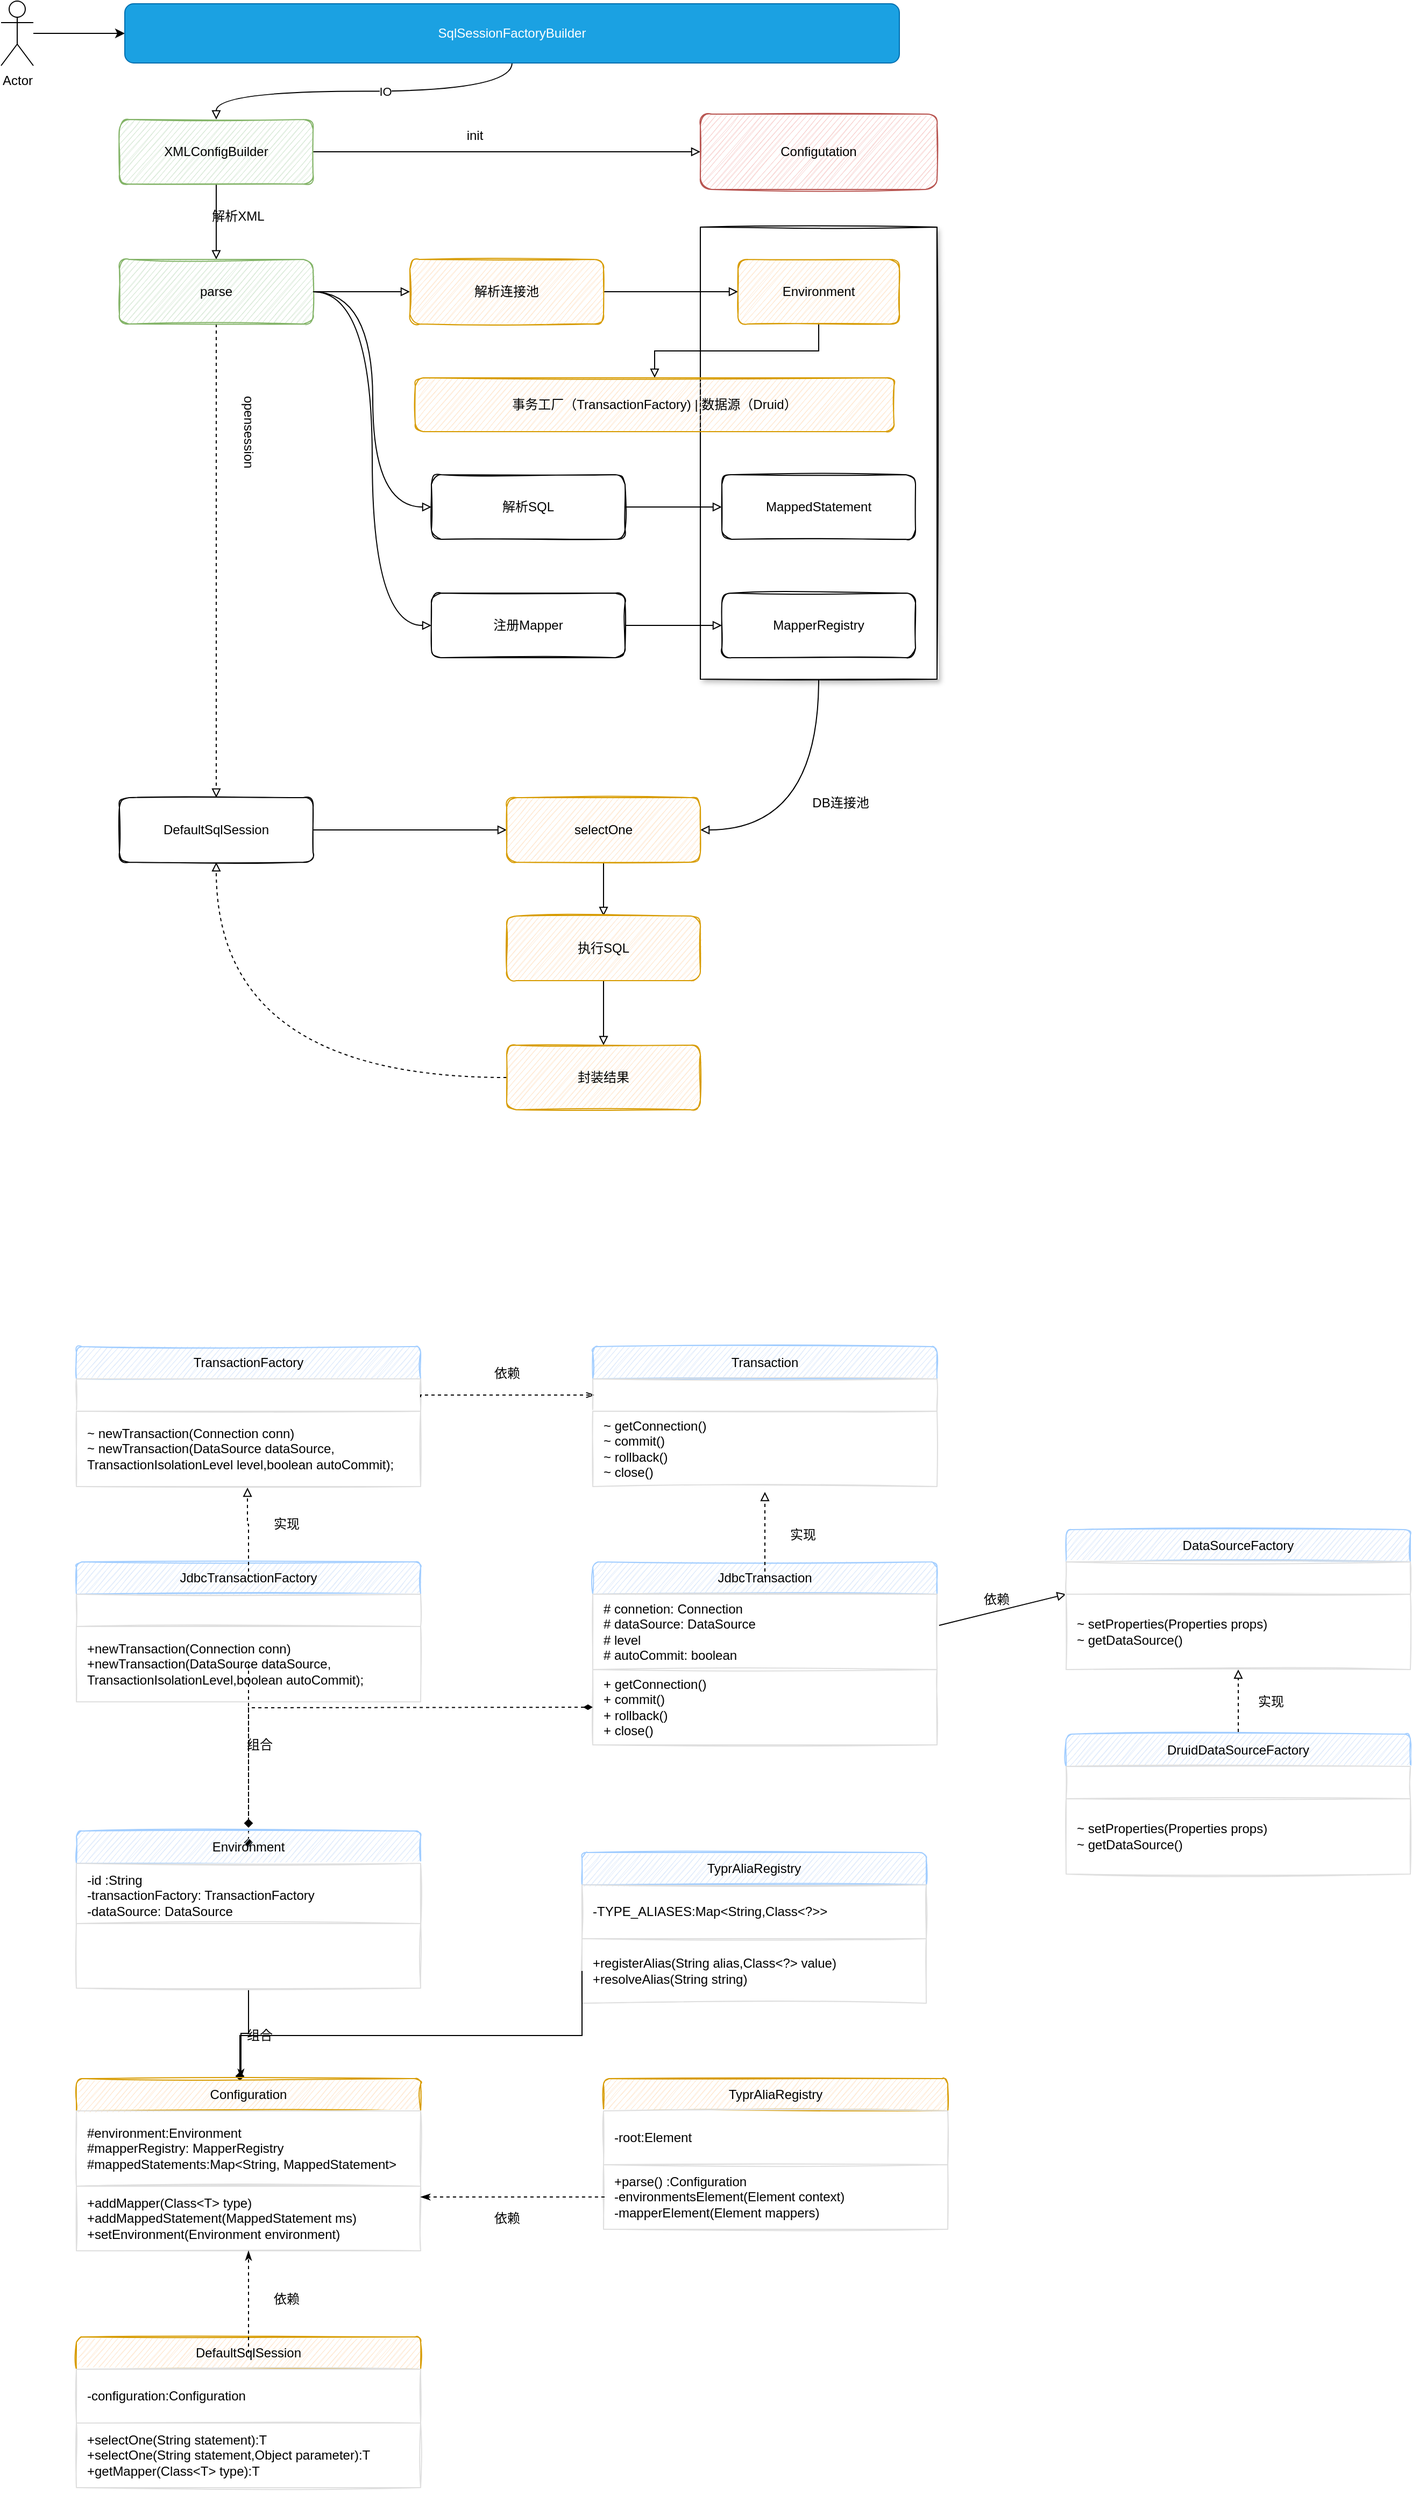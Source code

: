 <mxfile version="20.4.1" type="github">
  <diagram id="c7qtGGyd-daviKtWmJNw" name="第 1 页">
    <mxGraphModel dx="1422" dy="800" grid="1" gridSize="10" guides="1" tooltips="1" connect="1" arrows="1" fold="1" page="1" pageScale="1" pageWidth="827" pageHeight="1169" math="0" shadow="0">
      <root>
        <mxCell id="0" />
        <mxCell id="1" parent="0" />
        <mxCell id="bXOFcnJJQob3LdbZ4P6e-52" style="edgeStyle=orthogonalEdgeStyle;curved=1;rounded=0;orthogonalLoop=1;jettySize=auto;html=1;entryX=1;entryY=0.5;entryDx=0;entryDy=0;endArrow=block;endFill=0;" edge="1" parent="1" source="bXOFcnJJQob3LdbZ4P6e-35" target="bXOFcnJJQob3LdbZ4P6e-27">
          <mxGeometry relative="1" as="geometry" />
        </mxCell>
        <mxCell id="bXOFcnJJQob3LdbZ4P6e-35" value="" style="rounded=0;whiteSpace=wrap;html=1;fillColor=default;glass=0;shadow=1;sketch=1;" vertex="1" parent="1">
          <mxGeometry x="700" y="280" width="220" height="420" as="geometry" />
        </mxCell>
        <mxCell id="bXOFcnJJQob3LdbZ4P6e-1" style="edgeStyle=orthogonalEdgeStyle;rounded=0;orthogonalLoop=1;jettySize=auto;html=1;entryX=0;entryY=0.5;entryDx=0;entryDy=0;" edge="1" parent="1" source="bXOFcnJJQob3LdbZ4P6e-2" target="bXOFcnJJQob3LdbZ4P6e-5">
          <mxGeometry relative="1" as="geometry" />
        </mxCell>
        <mxCell id="bXOFcnJJQob3LdbZ4P6e-2" value="Actor" style="shape=umlActor;verticalLabelPosition=bottom;verticalAlign=top;html=1;outlineConnect=0;" vertex="1" parent="1">
          <mxGeometry x="50" y="70" width="30" height="60" as="geometry" />
        </mxCell>
        <mxCell id="bXOFcnJJQob3LdbZ4P6e-3" style="edgeStyle=orthogonalEdgeStyle;rounded=0;orthogonalLoop=1;jettySize=auto;html=1;curved=1;endArrow=block;endFill=0;" edge="1" parent="1" source="bXOFcnJJQob3LdbZ4P6e-5" target="bXOFcnJJQob3LdbZ4P6e-8">
          <mxGeometry relative="1" as="geometry" />
        </mxCell>
        <mxCell id="bXOFcnJJQob3LdbZ4P6e-4" value="IO" style="edgeLabel;html=1;align=center;verticalAlign=middle;resizable=0;points=[];" vertex="1" connectable="0" parent="bXOFcnJJQob3LdbZ4P6e-3">
          <mxGeometry x="-0.11" relative="1" as="geometry">
            <mxPoint x="1" as="offset" />
          </mxGeometry>
        </mxCell>
        <mxCell id="bXOFcnJJQob3LdbZ4P6e-5" value="SqlSessionFactoryBuilder" style="rounded=1;whiteSpace=wrap;html=1;fillColor=#1ba1e2;fontColor=#ffffff;strokeColor=#006EAF;" vertex="1" parent="1">
          <mxGeometry x="165" y="72.5" width="720" height="55" as="geometry" />
        </mxCell>
        <mxCell id="bXOFcnJJQob3LdbZ4P6e-6" style="rounded=0;orthogonalLoop=1;jettySize=auto;html=1;endArrow=block;endFill=0;edgeStyle=orthogonalEdgeStyle;" edge="1" parent="1" source="bXOFcnJJQob3LdbZ4P6e-8" target="bXOFcnJJQob3LdbZ4P6e-13">
          <mxGeometry relative="1" as="geometry" />
        </mxCell>
        <mxCell id="bXOFcnJJQob3LdbZ4P6e-7" style="edgeStyle=orthogonalEdgeStyle;rounded=0;orthogonalLoop=1;jettySize=auto;html=1;endArrow=block;endFill=0;" edge="1" parent="1" source="bXOFcnJJQob3LdbZ4P6e-8" target="bXOFcnJJQob3LdbZ4P6e-12">
          <mxGeometry relative="1" as="geometry" />
        </mxCell>
        <mxCell id="bXOFcnJJQob3LdbZ4P6e-8" value="XMLConfigBuilder" style="rounded=1;whiteSpace=wrap;html=1;fillColor=#d5e8d4;strokeColor=#82b366;sketch=1;" vertex="1" parent="1">
          <mxGeometry x="160" y="180" width="180" height="60" as="geometry" />
        </mxCell>
        <mxCell id="bXOFcnJJQob3LdbZ4P6e-9" style="edgeStyle=orthogonalEdgeStyle;rounded=0;orthogonalLoop=1;jettySize=auto;html=1;entryX=0;entryY=0.5;entryDx=0;entryDy=0;endArrow=block;endFill=0;" edge="1" parent="1" source="bXOFcnJJQob3LdbZ4P6e-12" target="bXOFcnJJQob3LdbZ4P6e-18">
          <mxGeometry relative="1" as="geometry" />
        </mxCell>
        <mxCell id="bXOFcnJJQob3LdbZ4P6e-10" style="edgeStyle=orthogonalEdgeStyle;rounded=0;orthogonalLoop=1;jettySize=auto;html=1;exitX=1;exitY=0.5;exitDx=0;exitDy=0;entryX=0;entryY=0.5;entryDx=0;entryDy=0;endArrow=block;endFill=0;curved=1;" edge="1" parent="1" source="bXOFcnJJQob3LdbZ4P6e-12" target="bXOFcnJJQob3LdbZ4P6e-20">
          <mxGeometry relative="1" as="geometry" />
        </mxCell>
        <mxCell id="bXOFcnJJQob3LdbZ4P6e-11" style="edgeStyle=orthogonalEdgeStyle;rounded=0;orthogonalLoop=1;jettySize=auto;html=1;exitX=0.5;exitY=1;exitDx=0;exitDy=0;endArrow=block;endFill=0;dashed=1;" edge="1" parent="1" source="bXOFcnJJQob3LdbZ4P6e-12" target="bXOFcnJJQob3LdbZ4P6e-25">
          <mxGeometry relative="1" as="geometry" />
        </mxCell>
        <mxCell id="bXOFcnJJQob3LdbZ4P6e-12" value="parse" style="rounded=1;whiteSpace=wrap;html=1;fillColor=#d5e8d4;strokeColor=#82b366;sketch=1;" vertex="1" parent="1">
          <mxGeometry x="160" y="310" width="180" height="60" as="geometry" />
        </mxCell>
        <mxCell id="bXOFcnJJQob3LdbZ4P6e-13" value="Configutation" style="rounded=1;whiteSpace=wrap;html=1;fillColor=#f8cecc;strokeColor=#b85450;gradientColor=none;shadow=0;glass=0;sketch=1;" vertex="1" parent="1">
          <mxGeometry x="700" y="175" width="220" height="70" as="geometry" />
        </mxCell>
        <mxCell id="bXOFcnJJQob3LdbZ4P6e-38" style="edgeStyle=orthogonalEdgeStyle;rounded=0;orthogonalLoop=1;jettySize=auto;html=1;entryX=0;entryY=0.5;entryDx=0;entryDy=0;endArrow=block;endFill=0;" edge="1" parent="1" source="bXOFcnJJQob3LdbZ4P6e-18" target="bXOFcnJJQob3LdbZ4P6e-36">
          <mxGeometry relative="1" as="geometry" />
        </mxCell>
        <mxCell id="bXOFcnJJQob3LdbZ4P6e-18" value="解析连接池" style="rounded=1;whiteSpace=wrap;html=1;fillColor=#ffe6cc;strokeColor=#d79b00;sketch=1;" vertex="1" parent="1">
          <mxGeometry x="430" y="310" width="180" height="60" as="geometry" />
        </mxCell>
        <mxCell id="bXOFcnJJQob3LdbZ4P6e-47" style="edgeStyle=orthogonalEdgeStyle;rounded=0;orthogonalLoop=1;jettySize=auto;html=1;endArrow=block;endFill=0;" edge="1" parent="1" source="bXOFcnJJQob3LdbZ4P6e-20" target="bXOFcnJJQob3LdbZ4P6e-45">
          <mxGeometry relative="1" as="geometry" />
        </mxCell>
        <mxCell id="bXOFcnJJQob3LdbZ4P6e-20" value="注册Mapper" style="rounded=1;whiteSpace=wrap;html=1;sketch=1;" vertex="1" parent="1">
          <mxGeometry x="450" y="620" width="180" height="60" as="geometry" />
        </mxCell>
        <mxCell id="bXOFcnJJQob3LdbZ4P6e-21" value="init" style="text;html=1;align=center;verticalAlign=middle;resizable=0;points=[];autosize=1;strokeColor=none;fillColor=none;" vertex="1" parent="1">
          <mxGeometry x="470" y="180" width="40" height="30" as="geometry" />
        </mxCell>
        <mxCell id="bXOFcnJJQob3LdbZ4P6e-22" value="解析XML" style="text;html=1;align=center;verticalAlign=middle;resizable=0;points=[];autosize=1;strokeColor=none;fillColor=none;" vertex="1" parent="1">
          <mxGeometry x="235" y="255" width="70" height="30" as="geometry" />
        </mxCell>
        <mxCell id="bXOFcnJJQob3LdbZ4P6e-23" style="edgeStyle=orthogonalEdgeStyle;rounded=0;orthogonalLoop=1;jettySize=auto;html=1;entryX=0;entryY=0.5;entryDx=0;entryDy=0;endArrow=block;endFill=0;" edge="1" parent="1" source="bXOFcnJJQob3LdbZ4P6e-25" target="bXOFcnJJQob3LdbZ4P6e-27">
          <mxGeometry relative="1" as="geometry" />
        </mxCell>
        <mxCell id="bXOFcnJJQob3LdbZ4P6e-25" value="DefaultSqlSession" style="rounded=1;whiteSpace=wrap;html=1;sketch=1;" vertex="1" parent="1">
          <mxGeometry x="160" y="810" width="180" height="60" as="geometry" />
        </mxCell>
        <mxCell id="bXOFcnJJQob3LdbZ4P6e-49" style="edgeStyle=orthogonalEdgeStyle;rounded=0;orthogonalLoop=1;jettySize=auto;html=1;endArrow=block;endFill=0;" edge="1" parent="1" source="bXOFcnJJQob3LdbZ4P6e-27" target="bXOFcnJJQob3LdbZ4P6e-29">
          <mxGeometry relative="1" as="geometry" />
        </mxCell>
        <mxCell id="bXOFcnJJQob3LdbZ4P6e-27" value="selectOne" style="rounded=1;whiteSpace=wrap;html=1;sketch=1;fillColor=#ffe6cc;strokeColor=#d79b00;" vertex="1" parent="1">
          <mxGeometry x="520" y="810" width="180" height="60" as="geometry" />
        </mxCell>
        <mxCell id="bXOFcnJJQob3LdbZ4P6e-50" style="edgeStyle=orthogonalEdgeStyle;rounded=0;orthogonalLoop=1;jettySize=auto;html=1;entryX=0.5;entryY=0;entryDx=0;entryDy=0;endArrow=block;endFill=0;" edge="1" parent="1" source="bXOFcnJJQob3LdbZ4P6e-29" target="bXOFcnJJQob3LdbZ4P6e-48">
          <mxGeometry relative="1" as="geometry" />
        </mxCell>
        <mxCell id="bXOFcnJJQob3LdbZ4P6e-29" value="执行SQL" style="rounded=1;whiteSpace=wrap;html=1;sketch=1;fillColor=#ffe6cc;strokeColor=#d79b00;" vertex="1" parent="1">
          <mxGeometry x="520" y="920" width="180" height="60" as="geometry" />
        </mxCell>
        <mxCell id="bXOFcnJJQob3LdbZ4P6e-30" value="opensession" style="text;html=1;align=center;verticalAlign=middle;resizable=0;points=[];autosize=1;strokeColor=none;fillColor=none;rotation=90;" vertex="1" parent="1">
          <mxGeometry x="235" y="455" width="90" height="30" as="geometry" />
        </mxCell>
        <mxCell id="bXOFcnJJQob3LdbZ4P6e-41" style="edgeStyle=orthogonalEdgeStyle;rounded=0;orthogonalLoop=1;jettySize=auto;html=1;endArrow=block;endFill=0;" edge="1" parent="1" source="bXOFcnJJQob3LdbZ4P6e-36" target="bXOFcnJJQob3LdbZ4P6e-39">
          <mxGeometry relative="1" as="geometry" />
        </mxCell>
        <mxCell id="bXOFcnJJQob3LdbZ4P6e-36" value="Environment" style="rounded=1;whiteSpace=wrap;html=1;shadow=0;glass=0;sketch=1;fillColor=#ffe6cc;strokeColor=#d79b00;" vertex="1" parent="1">
          <mxGeometry x="735" y="310" width="150" height="60" as="geometry" />
        </mxCell>
        <mxCell id="bXOFcnJJQob3LdbZ4P6e-39" value="事务工厂（TransactionFactory) | 数据源（Druid）" style="rounded=1;whiteSpace=wrap;html=1;fillColor=#ffe6cc;strokeColor=#d79b00;sketch=1;" vertex="1" parent="1">
          <mxGeometry x="435" y="420" width="445" height="50" as="geometry" />
        </mxCell>
        <mxCell id="bXOFcnJJQob3LdbZ4P6e-46" style="edgeStyle=orthogonalEdgeStyle;rounded=0;orthogonalLoop=1;jettySize=auto;html=1;endArrow=block;endFill=0;" edge="1" parent="1" source="bXOFcnJJQob3LdbZ4P6e-42" target="bXOFcnJJQob3LdbZ4P6e-44">
          <mxGeometry relative="1" as="geometry" />
        </mxCell>
        <mxCell id="bXOFcnJJQob3LdbZ4P6e-42" value="解析SQL" style="rounded=1;whiteSpace=wrap;html=1;sketch=1;" vertex="1" parent="1">
          <mxGeometry x="450" y="510" width="180" height="60" as="geometry" />
        </mxCell>
        <mxCell id="bXOFcnJJQob3LdbZ4P6e-43" style="edgeStyle=orthogonalEdgeStyle;rounded=0;orthogonalLoop=1;jettySize=auto;html=1;exitX=1;exitY=0.5;exitDx=0;exitDy=0;entryX=0;entryY=0.5;entryDx=0;entryDy=0;endArrow=block;endFill=0;curved=1;" edge="1" parent="1" target="bXOFcnJJQob3LdbZ4P6e-42">
          <mxGeometry relative="1" as="geometry">
            <mxPoint x="340" y="340" as="sourcePoint" />
            <mxPoint x="435" y="615" as="targetPoint" />
          </mxGeometry>
        </mxCell>
        <mxCell id="bXOFcnJJQob3LdbZ4P6e-44" value="MappedStatement&lt;span style=&quot;color: rgba(0, 0, 0, 0); font-family: monospace; font-size: 0px; text-align: start;&quot;&gt;%3CmxGraphModel%3E%3Croot%3E%3CmxCell%20id%3D%220%22%2F%3E%3CmxCell%20id%3D%221%22%20parent%3D%220%22%2F%3E%3CmxCell%20id%3D%222%22%20value%3D%22%E8%A7%A3%E6%9E%90SQL%22%20style%3D%22rounded%3D1%3BwhiteSpace%3Dwrap%3Bhtml%3D1%3Bsketch%3D1%3B%22%20vertex%3D%221%22%20parent%3D%221%22%3E%3CmxGeometry%20x%3D%22450%22%20y%3D%22510%22%20width%3D%22180%22%20height%3D%2260%22%20as%3D%22geometry%22%2F%3E%3C%2FmxCell%3E%3C%2Froot%3E%3C%2FmxGraphModel%3E&lt;/span&gt;" style="rounded=1;whiteSpace=wrap;html=1;sketch=1;" vertex="1" parent="1">
          <mxGeometry x="720" y="510" width="180" height="60" as="geometry" />
        </mxCell>
        <mxCell id="bXOFcnJJQob3LdbZ4P6e-45" value="MapperRegistry" style="rounded=1;whiteSpace=wrap;html=1;sketch=1;" vertex="1" parent="1">
          <mxGeometry x="720" y="620" width="180" height="60" as="geometry" />
        </mxCell>
        <mxCell id="bXOFcnJJQob3LdbZ4P6e-51" style="edgeStyle=orthogonalEdgeStyle;rounded=0;orthogonalLoop=1;jettySize=auto;html=1;entryX=0.5;entryY=1;entryDx=0;entryDy=0;endArrow=block;endFill=0;curved=1;dashed=1;" edge="1" parent="1" source="bXOFcnJJQob3LdbZ4P6e-48" target="bXOFcnJJQob3LdbZ4P6e-25">
          <mxGeometry relative="1" as="geometry" />
        </mxCell>
        <mxCell id="bXOFcnJJQob3LdbZ4P6e-48" value="封装结果" style="rounded=1;whiteSpace=wrap;html=1;sketch=1;fillColor=#ffe6cc;strokeColor=#d79b00;" vertex="1" parent="1">
          <mxGeometry x="520" y="1040" width="180" height="60" as="geometry" />
        </mxCell>
        <mxCell id="bXOFcnJJQob3LdbZ4P6e-53" value="DB连接池" style="text;html=1;align=center;verticalAlign=middle;resizable=0;points=[];autosize=1;strokeColor=none;fillColor=none;" vertex="1" parent="1">
          <mxGeometry x="790" y="800" width="80" height="30" as="geometry" />
        </mxCell>
        <mxCell id="bXOFcnJJQob3LdbZ4P6e-94" value="" style="html=1;shadow=0;dashed=0;shape=mxgraph.bootstrap.rrect;rSize=5;strokeColor=#DFDFDF;html=1;whiteSpace=wrap;fillColor=#FFFFFF;fontColor=#000000;glass=0;sketch=1;" vertex="1" parent="1">
          <mxGeometry x="120" y="1320" width="320" height="120" as="geometry" />
        </mxCell>
        <mxCell id="bXOFcnJJQob3LdbZ4P6e-95" value="&lt;font color=&quot;#000000&quot;&gt;TransactionFactory&lt;/font&gt;" style="html=1;shadow=0;dashed=0;shape=mxgraph.bootstrap.topButton;rSize=5;strokeColor=#A1CDFF;fillColor=#dae8fc;perimeter=none;whiteSpace=wrap;resizeWidth=1;align=center;spacing=10;glass=0;sketch=1;" vertex="1" parent="bXOFcnJJQob3LdbZ4P6e-94">
          <mxGeometry width="320" height="30" relative="1" as="geometry" />
        </mxCell>
        <mxCell id="bXOFcnJJQob3LdbZ4P6e-96" value="" style="strokeColor=inherit;fillColor=inherit;gradientColor=inherit;fontColor=inherit;html=1;shadow=0;dashed=0;perimeter=none;whiteSpace=wrap;resizeWidth=1;align=left;spacing=10;glass=0;sketch=1;" vertex="1" parent="bXOFcnJJQob3LdbZ4P6e-94">
          <mxGeometry width="320" height="30" relative="1" as="geometry">
            <mxPoint y="30" as="offset" />
          </mxGeometry>
        </mxCell>
        <mxCell id="bXOFcnJJQob3LdbZ4P6e-97" value="~ newTransaction(Connection conn)&lt;br&gt;~ newTransaction(DataSource dataSource,&lt;br&gt;TransactionIsolationLevel level,boolean autoCommit);" style="strokeColor=inherit;fillColor=inherit;gradientColor=inherit;fontColor=inherit;html=1;shadow=0;dashed=0;perimeter=none;whiteSpace=wrap;resizeWidth=1;align=left;spacing=10;glass=0;sketch=1;" vertex="1" parent="bXOFcnJJQob3LdbZ4P6e-94">
          <mxGeometry width="320" height="70" relative="1" as="geometry">
            <mxPoint y="60" as="offset" />
          </mxGeometry>
        </mxCell>
        <mxCell id="bXOFcnJJQob3LdbZ4P6e-159" style="edgeStyle=orthogonalEdgeStyle;rounded=0;orthogonalLoop=1;jettySize=auto;html=1;entryX=0.006;entryY=0.5;entryDx=0;entryDy=0;entryPerimeter=0;dashed=1;fontColor=#000000;endArrow=openThin;endFill=0;exitX=1;exitY=0.567;exitDx=0;exitDy=0;exitPerimeter=0;" edge="1" parent="bXOFcnJJQob3LdbZ4P6e-94" source="bXOFcnJJQob3LdbZ4P6e-96" target="bXOFcnJJQob3LdbZ4P6e-115">
          <mxGeometry relative="1" as="geometry">
            <Array as="points">
              <mxPoint x="320" y="45" />
            </Array>
          </mxGeometry>
        </mxCell>
        <mxCell id="bXOFcnJJQob3LdbZ4P6e-113" value="" style="html=1;shadow=0;dashed=0;shape=mxgraph.bootstrap.rrect;rSize=5;strokeColor=#DFDFDF;html=1;whiteSpace=wrap;fillColor=#FFFFFF;fontColor=#000000;glass=0;sketch=1;" vertex="1" parent="1">
          <mxGeometry x="600" y="1320" width="320" height="130" as="geometry" />
        </mxCell>
        <mxCell id="bXOFcnJJQob3LdbZ4P6e-114" value="&lt;font color=&quot;#000000&quot;&gt;Transaction&lt;/font&gt;" style="html=1;shadow=0;dashed=0;shape=mxgraph.bootstrap.topButton;rSize=5;strokeColor=#A1CDFF;fillColor=#dae8fc;perimeter=none;whiteSpace=wrap;resizeWidth=1;align=center;spacing=10;glass=0;sketch=1;" vertex="1" parent="bXOFcnJJQob3LdbZ4P6e-113">
          <mxGeometry width="320" height="30" relative="1" as="geometry" />
        </mxCell>
        <mxCell id="bXOFcnJJQob3LdbZ4P6e-115" value="" style="strokeColor=inherit;fillColor=inherit;gradientColor=inherit;fontColor=inherit;html=1;shadow=0;dashed=0;perimeter=none;whiteSpace=wrap;resizeWidth=1;align=left;spacing=10;glass=0;sketch=1;" vertex="1" parent="bXOFcnJJQob3LdbZ4P6e-113">
          <mxGeometry width="320" height="30" relative="1" as="geometry">
            <mxPoint y="30" as="offset" />
          </mxGeometry>
        </mxCell>
        <mxCell id="bXOFcnJJQob3LdbZ4P6e-116" value="~ getConnection()&lt;br&gt;~ commit()&lt;br&gt;~ rollback()&lt;br&gt;~ close()" style="strokeColor=inherit;fillColor=inherit;gradientColor=inherit;fontColor=inherit;html=1;shadow=0;dashed=0;perimeter=none;whiteSpace=wrap;resizeWidth=1;align=left;spacing=10;glass=0;sketch=1;" vertex="1" parent="bXOFcnJJQob3LdbZ4P6e-113">
          <mxGeometry width="320" height="70" relative="1" as="geometry">
            <mxPoint y="60" as="offset" />
          </mxGeometry>
        </mxCell>
        <mxCell id="bXOFcnJJQob3LdbZ4P6e-117" value="" style="html=1;shadow=0;dashed=0;shape=mxgraph.bootstrap.rrect;rSize=5;strokeColor=#DFDFDF;html=1;whiteSpace=wrap;fillColor=#FFFFFF;fontColor=#000000;glass=0;sketch=1;" vertex="1" parent="1">
          <mxGeometry x="120" y="1520" width="320" height="120" as="geometry" />
        </mxCell>
        <mxCell id="bXOFcnJJQob3LdbZ4P6e-118" value="&lt;font color=&quot;#000000&quot;&gt;JdbcTransactionFactory&lt;/font&gt;" style="html=1;shadow=0;dashed=0;shape=mxgraph.bootstrap.topButton;rSize=5;strokeColor=#A1CDFF;fillColor=#dae8fc;perimeter=none;whiteSpace=wrap;resizeWidth=1;align=center;spacing=10;glass=0;sketch=1;" vertex="1" parent="bXOFcnJJQob3LdbZ4P6e-117">
          <mxGeometry width="320" height="30" relative="1" as="geometry" />
        </mxCell>
        <mxCell id="bXOFcnJJQob3LdbZ4P6e-119" value="" style="strokeColor=inherit;fillColor=inherit;gradientColor=inherit;fontColor=inherit;html=1;shadow=0;dashed=0;perimeter=none;whiteSpace=wrap;resizeWidth=1;align=left;spacing=10;glass=0;sketch=1;" vertex="1" parent="bXOFcnJJQob3LdbZ4P6e-117">
          <mxGeometry width="320" height="30" relative="1" as="geometry">
            <mxPoint y="30" as="offset" />
          </mxGeometry>
        </mxCell>
        <mxCell id="bXOFcnJJQob3LdbZ4P6e-120" value="+newTransaction(Connection conn)&lt;br&gt;+newTransaction(DataSource dataSource,&lt;br&gt;TransactionIsolationLevel,boolean autoCommit);" style="strokeColor=inherit;fillColor=inherit;gradientColor=inherit;fontColor=inherit;html=1;shadow=0;dashed=0;perimeter=none;whiteSpace=wrap;resizeWidth=1;align=left;spacing=10;glass=0;sketch=1;" vertex="1" parent="bXOFcnJJQob3LdbZ4P6e-117">
          <mxGeometry width="320" height="70" relative="1" as="geometry">
            <mxPoint y="60" as="offset" />
          </mxGeometry>
        </mxCell>
        <mxCell id="bXOFcnJJQob3LdbZ4P6e-164" style="edgeStyle=orthogonalEdgeStyle;rounded=0;orthogonalLoop=1;jettySize=auto;html=1;entryX=0.497;entryY=1.014;entryDx=0;entryDy=0;entryPerimeter=0;dashed=1;fontColor=#000000;endArrow=block;endFill=0;" edge="1" parent="bXOFcnJJQob3LdbZ4P6e-117" source="bXOFcnJJQob3LdbZ4P6e-118" target="bXOFcnJJQob3LdbZ4P6e-97">
          <mxGeometry relative="1" as="geometry" />
        </mxCell>
        <mxCell id="bXOFcnJJQob3LdbZ4P6e-166" style="edgeStyle=orthogonalEdgeStyle;rounded=0;orthogonalLoop=1;jettySize=auto;html=1;entryX=0.5;entryY=-0.1;entryDx=0;entryDy=0;entryPerimeter=0;dashed=1;fontColor=#000000;endArrow=diamond;endFill=1;" edge="1" parent="bXOFcnJJQob3LdbZ4P6e-117" source="bXOFcnJJQob3LdbZ4P6e-120" target="bXOFcnJJQob3LdbZ4P6e-148">
          <mxGeometry relative="1" as="geometry" />
        </mxCell>
        <mxCell id="bXOFcnJJQob3LdbZ4P6e-121" value="" style="html=1;shadow=0;dashed=0;shape=mxgraph.bootstrap.rrect;rSize=5;strokeColor=#DFDFDF;html=1;whiteSpace=wrap;fillColor=#FFFFFF;fontColor=#000000;glass=0;sketch=1;" vertex="1" parent="1">
          <mxGeometry x="600" y="1520" width="320" height="120" as="geometry" />
        </mxCell>
        <mxCell id="bXOFcnJJQob3LdbZ4P6e-122" value="&lt;font color=&quot;#000000&quot;&gt;JdbcTransaction&lt;/font&gt;" style="html=1;shadow=0;dashed=0;shape=mxgraph.bootstrap.topButton;rSize=5;strokeColor=#A1CDFF;fillColor=#dae8fc;perimeter=none;whiteSpace=wrap;resizeWidth=1;align=center;spacing=10;glass=0;sketch=1;" vertex="1" parent="bXOFcnJJQob3LdbZ4P6e-121">
          <mxGeometry width="320" height="30" relative="1" as="geometry" />
        </mxCell>
        <mxCell id="bXOFcnJJQob3LdbZ4P6e-123" value="# connetion: Connection&amp;nbsp;&lt;br&gt;# dataSource: DataSource&lt;br&gt;# level&lt;br&gt;# autoCommit: boolean" style="strokeColor=inherit;fillColor=inherit;gradientColor=inherit;fontColor=inherit;html=1;shadow=0;dashed=0;perimeter=none;whiteSpace=wrap;resizeWidth=1;align=left;spacing=10;glass=0;sketch=1;" vertex="1" parent="bXOFcnJJQob3LdbZ4P6e-121">
          <mxGeometry width="320" height="70" relative="1" as="geometry">
            <mxPoint y="30" as="offset" />
          </mxGeometry>
        </mxCell>
        <mxCell id="bXOFcnJJQob3LdbZ4P6e-124" value="+ getConnection()&lt;br&gt;+ commit()&lt;br&gt;+ rollback()&lt;br&gt;+ close()" style="strokeColor=inherit;fillColor=inherit;gradientColor=inherit;fontColor=inherit;html=1;shadow=0;dashed=0;perimeter=none;whiteSpace=wrap;resizeWidth=1;align=left;spacing=10;glass=0;sketch=1;" vertex="1" parent="bXOFcnJJQob3LdbZ4P6e-121">
          <mxGeometry width="320" height="70" relative="1" as="geometry">
            <mxPoint y="100" as="offset" />
          </mxGeometry>
        </mxCell>
        <mxCell id="bXOFcnJJQob3LdbZ4P6e-134" style="rounded=0;orthogonalLoop=1;jettySize=auto;html=1;entryX=0;entryY=0;entryDx=0;entryDy=0;entryPerimeter=0;fontColor=#000000;endArrow=block;endFill=0;exitX=1.006;exitY=0.414;exitDx=0;exitDy=0;exitPerimeter=0;" edge="1" parent="bXOFcnJJQob3LdbZ4P6e-121" source="bXOFcnJJQob3LdbZ4P6e-123" target="bXOFcnJJQob3LdbZ4P6e-128">
          <mxGeometry relative="1" as="geometry" />
        </mxCell>
        <mxCell id="bXOFcnJJQob3LdbZ4P6e-162" style="edgeStyle=orthogonalEdgeStyle;rounded=0;orthogonalLoop=1;jettySize=auto;html=1;entryX=0.5;entryY=1.071;entryDx=0;entryDy=0;entryPerimeter=0;dashed=1;fontColor=#000000;endArrow=block;endFill=0;" edge="1" parent="bXOFcnJJQob3LdbZ4P6e-121" source="bXOFcnJJQob3LdbZ4P6e-122" target="bXOFcnJJQob3LdbZ4P6e-116">
          <mxGeometry relative="1" as="geometry" />
        </mxCell>
        <mxCell id="bXOFcnJJQob3LdbZ4P6e-175" style="edgeStyle=orthogonalEdgeStyle;rounded=0;orthogonalLoop=1;jettySize=auto;html=1;dashed=1;fontColor=#000000;startArrow=diamondThin;startFill=1;endArrow=diamond;endFill=1;" edge="1" parent="bXOFcnJJQob3LdbZ4P6e-121" target="bXOFcnJJQob3LdbZ4P6e-148">
          <mxGeometry relative="1" as="geometry">
            <mxPoint y="135" as="sourcePoint" />
          </mxGeometry>
        </mxCell>
        <mxCell id="bXOFcnJJQob3LdbZ4P6e-125" value="" style="html=1;shadow=0;dashed=0;shape=mxgraph.bootstrap.rrect;rSize=5;strokeColor=#DFDFDF;html=1;whiteSpace=wrap;fillColor=#FFFFFF;fontColor=#000000;glass=0;sketch=1;" vertex="1" parent="1">
          <mxGeometry x="1040" y="1490" width="320" height="130" as="geometry" />
        </mxCell>
        <mxCell id="bXOFcnJJQob3LdbZ4P6e-126" value="&lt;font color=&quot;#000000&quot;&gt;DataSourceFactory&lt;/font&gt;" style="html=1;shadow=0;dashed=0;shape=mxgraph.bootstrap.topButton;rSize=5;strokeColor=#A1CDFF;fillColor=#dae8fc;perimeter=none;whiteSpace=wrap;resizeWidth=1;align=center;spacing=10;glass=0;sketch=1;" vertex="1" parent="bXOFcnJJQob3LdbZ4P6e-125">
          <mxGeometry width="320" height="30" relative="1" as="geometry" />
        </mxCell>
        <mxCell id="bXOFcnJJQob3LdbZ4P6e-127" value="" style="strokeColor=inherit;fillColor=inherit;gradientColor=inherit;fontColor=inherit;html=1;shadow=0;dashed=0;perimeter=none;whiteSpace=wrap;resizeWidth=1;align=left;spacing=10;glass=0;sketch=1;" vertex="1" parent="bXOFcnJJQob3LdbZ4P6e-125">
          <mxGeometry width="320" height="30" relative="1" as="geometry">
            <mxPoint y="30" as="offset" />
          </mxGeometry>
        </mxCell>
        <mxCell id="bXOFcnJJQob3LdbZ4P6e-128" value="~ setProperties(Properties props)&lt;br&gt;~ getDataSource()" style="strokeColor=inherit;fillColor=inherit;gradientColor=inherit;fontColor=inherit;html=1;shadow=0;dashed=0;perimeter=none;whiteSpace=wrap;resizeWidth=1;align=left;spacing=10;glass=0;sketch=1;" vertex="1" parent="bXOFcnJJQob3LdbZ4P6e-125">
          <mxGeometry width="320" height="70" relative="1" as="geometry">
            <mxPoint y="60" as="offset" />
          </mxGeometry>
        </mxCell>
        <mxCell id="bXOFcnJJQob3LdbZ4P6e-135" value="依赖" style="text;html=1;align=center;verticalAlign=middle;resizable=0;points=[];autosize=1;strokeColor=none;fillColor=none;fontColor=#000000;" vertex="1" parent="1">
          <mxGeometry x="950" y="1540" width="50" height="30" as="geometry" />
        </mxCell>
        <mxCell id="bXOFcnJJQob3LdbZ4P6e-138" value="" style="html=1;shadow=0;dashed=0;shape=mxgraph.bootstrap.rrect;rSize=5;strokeColor=#DFDFDF;html=1;whiteSpace=wrap;fillColor=#FFFFFF;fontColor=#000000;glass=0;sketch=1;" vertex="1" parent="1">
          <mxGeometry x="1040" y="1680" width="320" height="130" as="geometry" />
        </mxCell>
        <mxCell id="bXOFcnJJQob3LdbZ4P6e-139" value="&lt;font color=&quot;#000000&quot;&gt;DruidDataSourceFactory&lt;/font&gt;" style="html=1;shadow=0;dashed=0;shape=mxgraph.bootstrap.topButton;rSize=5;strokeColor=#A1CDFF;fillColor=#dae8fc;perimeter=none;whiteSpace=wrap;resizeWidth=1;align=center;spacing=10;glass=0;sketch=1;" vertex="1" parent="bXOFcnJJQob3LdbZ4P6e-138">
          <mxGeometry width="320" height="30" relative="1" as="geometry" />
        </mxCell>
        <mxCell id="bXOFcnJJQob3LdbZ4P6e-140" value="" style="strokeColor=inherit;fillColor=inherit;gradientColor=inherit;fontColor=inherit;html=1;shadow=0;dashed=0;perimeter=none;whiteSpace=wrap;resizeWidth=1;align=left;spacing=10;glass=0;sketch=1;" vertex="1" parent="bXOFcnJJQob3LdbZ4P6e-138">
          <mxGeometry width="320" height="30" relative="1" as="geometry">
            <mxPoint y="30" as="offset" />
          </mxGeometry>
        </mxCell>
        <mxCell id="bXOFcnJJQob3LdbZ4P6e-141" value="~ setProperties(Properties props)&lt;br&gt;~ getDataSource()" style="strokeColor=inherit;fillColor=inherit;gradientColor=inherit;fontColor=inherit;html=1;shadow=0;dashed=0;perimeter=none;whiteSpace=wrap;resizeWidth=1;align=left;spacing=10;glass=0;sketch=1;" vertex="1" parent="bXOFcnJJQob3LdbZ4P6e-138">
          <mxGeometry width="320" height="70" relative="1" as="geometry">
            <mxPoint y="60" as="offset" />
          </mxGeometry>
        </mxCell>
        <mxCell id="bXOFcnJJQob3LdbZ4P6e-143" style="edgeStyle=orthogonalEdgeStyle;rounded=0;orthogonalLoop=1;jettySize=auto;html=1;entryX=0.5;entryY=1;entryDx=0;entryDy=0;entryPerimeter=0;fontColor=#000000;endArrow=block;endFill=0;exitX=0.5;exitY=-0.067;exitDx=0;exitDy=0;exitPerimeter=0;dashed=1;" edge="1" parent="1" source="bXOFcnJJQob3LdbZ4P6e-139" target="bXOFcnJJQob3LdbZ4P6e-128">
          <mxGeometry relative="1" as="geometry">
            <mxPoint x="1200" y="1660" as="sourcePoint" />
          </mxGeometry>
        </mxCell>
        <mxCell id="bXOFcnJJQob3LdbZ4P6e-146" value="实现" style="text;html=1;align=center;verticalAlign=middle;resizable=0;points=[];autosize=1;strokeColor=none;fillColor=none;fontColor=#000000;" vertex="1" parent="1">
          <mxGeometry x="1205" y="1635" width="50" height="30" as="geometry" />
        </mxCell>
        <mxCell id="bXOFcnJJQob3LdbZ4P6e-209" style="edgeStyle=orthogonalEdgeStyle;rounded=0;orthogonalLoop=1;jettySize=auto;html=1;entryX=0.478;entryY=0;entryDx=0;entryDy=0;entryPerimeter=0;fontColor=#000000;startArrow=none;startFill=0;endArrow=classicThin;endFill=1;" edge="1" parent="1" source="bXOFcnJJQob3LdbZ4P6e-147" target="bXOFcnJJQob3LdbZ4P6e-181">
          <mxGeometry relative="1" as="geometry" />
        </mxCell>
        <mxCell id="bXOFcnJJQob3LdbZ4P6e-147" value="" style="html=1;shadow=0;dashed=0;shape=mxgraph.bootstrap.rrect;rSize=5;strokeColor=#DFDFDF;html=1;whiteSpace=wrap;fillColor=#FFFFFF;fontColor=#000000;glass=0;sketch=1;" vertex="1" parent="1">
          <mxGeometry x="120" y="1770" width="320" height="146" as="geometry" />
        </mxCell>
        <mxCell id="bXOFcnJJQob3LdbZ4P6e-148" value="&lt;font color=&quot;#000000&quot;&gt;Environment&lt;/font&gt;" style="html=1;shadow=0;dashed=0;shape=mxgraph.bootstrap.topButton;rSize=5;strokeColor=#A1CDFF;fillColor=#dae8fc;perimeter=none;whiteSpace=wrap;resizeWidth=1;align=center;spacing=10;glass=0;sketch=1;" vertex="1" parent="bXOFcnJJQob3LdbZ4P6e-147">
          <mxGeometry width="320" height="30" relative="1" as="geometry" />
        </mxCell>
        <mxCell id="bXOFcnJJQob3LdbZ4P6e-149" value="-id :String&amp;nbsp;&lt;br&gt;-transactionFactory: TransactionFactory&lt;br&gt;-dataSource: DataSource" style="strokeColor=inherit;fillColor=inherit;gradientColor=inherit;fontColor=inherit;html=1;shadow=0;dashed=0;perimeter=none;whiteSpace=wrap;resizeWidth=1;align=left;spacing=10;glass=0;sketch=1;" vertex="1" parent="bXOFcnJJQob3LdbZ4P6e-147">
          <mxGeometry width="320" height="60" relative="1" as="geometry">
            <mxPoint y="30" as="offset" />
          </mxGeometry>
        </mxCell>
        <mxCell id="bXOFcnJJQob3LdbZ4P6e-150" value="" style="strokeColor=inherit;fillColor=inherit;gradientColor=inherit;fontColor=inherit;html=1;shadow=0;dashed=0;perimeter=none;whiteSpace=wrap;resizeWidth=1;align=left;spacing=10;glass=0;sketch=1;" vertex="1" parent="bXOFcnJJQob3LdbZ4P6e-147">
          <mxGeometry width="320" height="60" relative="1" as="geometry">
            <mxPoint y="86" as="offset" />
          </mxGeometry>
        </mxCell>
        <mxCell id="bXOFcnJJQob3LdbZ4P6e-161" value="依赖" style="text;html=1;align=center;verticalAlign=middle;resizable=0;points=[];autosize=1;strokeColor=none;fillColor=none;fontColor=#000000;" vertex="1" parent="1">
          <mxGeometry x="495" y="1330" width="50" height="30" as="geometry" />
        </mxCell>
        <mxCell id="bXOFcnJJQob3LdbZ4P6e-163" value="实现" style="text;html=1;align=center;verticalAlign=middle;resizable=0;points=[];autosize=1;strokeColor=none;fillColor=none;fontColor=#000000;" vertex="1" parent="1">
          <mxGeometry x="770" y="1480" width="50" height="30" as="geometry" />
        </mxCell>
        <mxCell id="bXOFcnJJQob3LdbZ4P6e-165" value="实现" style="text;html=1;align=center;verticalAlign=middle;resizable=0;points=[];autosize=1;strokeColor=none;fillColor=none;fontColor=#000000;" vertex="1" parent="1">
          <mxGeometry x="290" y="1470" width="50" height="30" as="geometry" />
        </mxCell>
        <mxCell id="bXOFcnJJQob3LdbZ4P6e-171" value="组合" style="text;html=1;align=center;verticalAlign=middle;resizable=0;points=[];autosize=1;strokeColor=none;fillColor=none;fontColor=#000000;" vertex="1" parent="1">
          <mxGeometry x="265" y="1675" width="50" height="30" as="geometry" />
        </mxCell>
        <mxCell id="bXOFcnJJQob3LdbZ4P6e-176" value="" style="html=1;shadow=0;dashed=0;shape=mxgraph.bootstrap.rrect;rSize=5;strokeColor=#DFDFDF;html=1;whiteSpace=wrap;fillColor=#FFFFFF;fontColor=#000000;glass=0;sketch=1;" vertex="1" parent="1">
          <mxGeometry x="590" y="1790" width="320" height="150" as="geometry" />
        </mxCell>
        <mxCell id="bXOFcnJJQob3LdbZ4P6e-177" value="&lt;font color=&quot;#000000&quot;&gt;TyprAliaRegistry&lt;/font&gt;" style="html=1;shadow=0;dashed=0;shape=mxgraph.bootstrap.topButton;rSize=5;strokeColor=#A1CDFF;fillColor=#dae8fc;perimeter=none;whiteSpace=wrap;resizeWidth=1;align=center;spacing=10;glass=0;sketch=1;" vertex="1" parent="bXOFcnJJQob3LdbZ4P6e-176">
          <mxGeometry width="320" height="30" relative="1" as="geometry" />
        </mxCell>
        <mxCell id="bXOFcnJJQob3LdbZ4P6e-178" value="-TYPE_ALIASES:Map&amp;lt;String,Class&amp;lt;?&amp;gt;&amp;gt;" style="strokeColor=inherit;fillColor=inherit;gradientColor=inherit;fontColor=inherit;html=1;shadow=0;dashed=0;perimeter=none;whiteSpace=wrap;resizeWidth=1;align=left;spacing=10;glass=0;sketch=1;" vertex="1" parent="bXOFcnJJQob3LdbZ4P6e-176">
          <mxGeometry width="320" height="50" relative="1" as="geometry">
            <mxPoint y="30" as="offset" />
          </mxGeometry>
        </mxCell>
        <mxCell id="bXOFcnJJQob3LdbZ4P6e-179" value="+registerAlias(String alias,Class&amp;lt;?&amp;gt; value)&lt;br&gt;+resolveAlias(String string)" style="strokeColor=inherit;fillColor=inherit;gradientColor=inherit;fontColor=inherit;html=1;shadow=0;dashed=0;perimeter=none;whiteSpace=wrap;resizeWidth=1;align=left;spacing=10;glass=0;sketch=1;" vertex="1" parent="bXOFcnJJQob3LdbZ4P6e-176">
          <mxGeometry width="320" height="60" relative="1" as="geometry">
            <mxPoint y="80" as="offset" />
          </mxGeometry>
        </mxCell>
        <mxCell id="bXOFcnJJQob3LdbZ4P6e-192" style="edgeStyle=orthogonalEdgeStyle;rounded=0;orthogonalLoop=1;jettySize=auto;html=1;entryX=0.475;entryY=0.067;entryDx=0;entryDy=0;entryPerimeter=0;fontColor=#000000;startArrow=none;startFill=0;endArrow=diamond;endFill=1;" edge="1" parent="bXOFcnJJQob3LdbZ4P6e-176" target="bXOFcnJJQob3LdbZ4P6e-181">
          <mxGeometry relative="1" as="geometry">
            <mxPoint y="110" as="sourcePoint" />
            <Array as="points">
              <mxPoint y="170" />
              <mxPoint x="-318" y="170" />
            </Array>
          </mxGeometry>
        </mxCell>
        <mxCell id="bXOFcnJJQob3LdbZ4P6e-180" value="" style="html=1;shadow=0;dashed=0;shape=mxgraph.bootstrap.rrect;rSize=5;strokeColor=#DFDFDF;html=1;whiteSpace=wrap;fillColor=#FFFFFF;fontColor=#000000;glass=0;sketch=1;" vertex="1" parent="1">
          <mxGeometry x="120" y="2000" width="320" height="150" as="geometry" />
        </mxCell>
        <mxCell id="bXOFcnJJQob3LdbZ4P6e-181" value="&lt;font color=&quot;#000000&quot;&gt;Configuration&lt;/font&gt;" style="html=1;shadow=0;dashed=0;shape=mxgraph.bootstrap.topButton;rSize=5;strokeColor=#d79b00;fillColor=#ffe6cc;perimeter=none;whiteSpace=wrap;resizeWidth=1;align=center;spacing=10;glass=0;sketch=1;" vertex="1" parent="bXOFcnJJQob3LdbZ4P6e-180">
          <mxGeometry width="320" height="30" relative="1" as="geometry" />
        </mxCell>
        <mxCell id="bXOFcnJJQob3LdbZ4P6e-182" value="#environment:Environment&lt;br&gt;#mapperRegistry: MapperRegistry&lt;br&gt;#mappedStatements:Map&amp;lt;String, MappedStatement&amp;gt;" style="strokeColor=inherit;fillColor=inherit;gradientColor=inherit;fontColor=inherit;html=1;shadow=0;dashed=0;perimeter=none;whiteSpace=wrap;resizeWidth=1;align=left;spacing=10;glass=0;sketch=1;" vertex="1" parent="bXOFcnJJQob3LdbZ4P6e-180">
          <mxGeometry width="320" height="70" relative="1" as="geometry">
            <mxPoint y="30" as="offset" />
          </mxGeometry>
        </mxCell>
        <mxCell id="bXOFcnJJQob3LdbZ4P6e-183" value="+addMapper(Class&amp;lt;T&amp;gt; type)&lt;br&gt;+addMappedStatement(MappedStatement ms)&lt;br&gt;+setEnvironment(Environment environment)" style="strokeColor=inherit;fillColor=inherit;gradientColor=inherit;fontColor=inherit;html=1;shadow=0;dashed=0;perimeter=none;whiteSpace=wrap;resizeWidth=1;align=left;spacing=10;glass=0;sketch=1;" vertex="1" parent="bXOFcnJJQob3LdbZ4P6e-180">
          <mxGeometry width="320" height="60" relative="1" as="geometry">
            <mxPoint y="100" as="offset" />
          </mxGeometry>
        </mxCell>
        <mxCell id="bXOFcnJJQob3LdbZ4P6e-184" value="" style="html=1;shadow=0;dashed=0;shape=mxgraph.bootstrap.rrect;rSize=5;strokeColor=#DFDFDF;html=1;whiteSpace=wrap;fillColor=#FFFFFF;fontColor=#000000;glass=0;sketch=1;" vertex="1" parent="1">
          <mxGeometry x="610" y="2000" width="320" height="150" as="geometry" />
        </mxCell>
        <mxCell id="bXOFcnJJQob3LdbZ4P6e-185" value="&lt;font color=&quot;#000000&quot;&gt;TyprAliaRegistry&lt;/font&gt;" style="html=1;shadow=0;dashed=0;shape=mxgraph.bootstrap.topButton;rSize=5;strokeColor=#d79b00;fillColor=#ffe6cc;perimeter=none;whiteSpace=wrap;resizeWidth=1;align=center;spacing=10;glass=0;sketch=1;" vertex="1" parent="bXOFcnJJQob3LdbZ4P6e-184">
          <mxGeometry width="320" height="30" relative="1" as="geometry" />
        </mxCell>
        <mxCell id="bXOFcnJJQob3LdbZ4P6e-186" value="-root:Element" style="strokeColor=inherit;fillColor=inherit;gradientColor=inherit;fontColor=inherit;html=1;shadow=0;dashed=0;perimeter=none;whiteSpace=wrap;resizeWidth=1;align=left;spacing=10;glass=0;sketch=1;" vertex="1" parent="bXOFcnJJQob3LdbZ4P6e-184">
          <mxGeometry width="320" height="50" relative="1" as="geometry">
            <mxPoint y="30" as="offset" />
          </mxGeometry>
        </mxCell>
        <mxCell id="bXOFcnJJQob3LdbZ4P6e-187" value="+parse() :Configuration&lt;br&gt;-environmentsElement(Element context)&lt;br&gt;-mapperElement(Element mappers)" style="strokeColor=inherit;fillColor=inherit;gradientColor=inherit;fontColor=inherit;html=1;shadow=0;dashed=0;perimeter=none;whiteSpace=wrap;resizeWidth=1;align=left;spacing=10;glass=0;sketch=1;" vertex="1" parent="bXOFcnJJQob3LdbZ4P6e-184">
          <mxGeometry width="320" height="60" relative="1" as="geometry">
            <mxPoint y="80" as="offset" />
          </mxGeometry>
        </mxCell>
        <mxCell id="bXOFcnJJQob3LdbZ4P6e-188" value="" style="html=1;shadow=0;dashed=0;shape=mxgraph.bootstrap.rrect;rSize=5;strokeColor=#DFDFDF;html=1;whiteSpace=wrap;fillColor=#FFFFFF;fontColor=#000000;glass=0;sketch=1;" vertex="1" parent="1">
          <mxGeometry x="120" y="2240" width="320" height="150" as="geometry" />
        </mxCell>
        <mxCell id="bXOFcnJJQob3LdbZ4P6e-189" value="&lt;font color=&quot;#000000&quot;&gt;DefaultSqlSession&lt;/font&gt;" style="html=1;shadow=0;dashed=0;shape=mxgraph.bootstrap.topButton;rSize=5;strokeColor=#d79b00;fillColor=#ffe6cc;perimeter=none;whiteSpace=wrap;resizeWidth=1;align=center;spacing=10;glass=0;sketch=1;" vertex="1" parent="bXOFcnJJQob3LdbZ4P6e-188">
          <mxGeometry width="320" height="30" relative="1" as="geometry" />
        </mxCell>
        <mxCell id="bXOFcnJJQob3LdbZ4P6e-190" value="-configuration:Configuration" style="strokeColor=inherit;fillColor=inherit;gradientColor=inherit;fontColor=inherit;html=1;shadow=0;dashed=0;perimeter=none;whiteSpace=wrap;resizeWidth=1;align=left;spacing=10;glass=0;sketch=1;" vertex="1" parent="bXOFcnJJQob3LdbZ4P6e-188">
          <mxGeometry width="320" height="50" relative="1" as="geometry">
            <mxPoint y="30" as="offset" />
          </mxGeometry>
        </mxCell>
        <mxCell id="bXOFcnJJQob3LdbZ4P6e-191" value="+selectOne(String statement):T&lt;br&gt;+selectOne(String statement,Object parameter):T&lt;br&gt;+getMapper(Class&amp;lt;T&amp;gt; type):T" style="strokeColor=inherit;fillColor=inherit;gradientColor=inherit;fontColor=inherit;html=1;shadow=0;dashed=0;perimeter=none;whiteSpace=wrap;resizeWidth=1;align=left;spacing=10;glass=0;sketch=1;" vertex="1" parent="bXOFcnJJQob3LdbZ4P6e-188">
          <mxGeometry width="320" height="60" relative="1" as="geometry">
            <mxPoint y="80" as="offset" />
          </mxGeometry>
        </mxCell>
        <mxCell id="bXOFcnJJQob3LdbZ4P6e-210" style="edgeStyle=orthogonalEdgeStyle;rounded=0;orthogonalLoop=1;jettySize=auto;html=1;entryX=0.5;entryY=1;entryDx=0;entryDy=0;entryPerimeter=0;fontColor=#000000;startArrow=none;startFill=0;endArrow=classicThin;endFill=1;dashed=1;" edge="1" parent="bXOFcnJJQob3LdbZ4P6e-188" source="bXOFcnJJQob3LdbZ4P6e-189" target="bXOFcnJJQob3LdbZ4P6e-183">
          <mxGeometry relative="1" as="geometry">
            <Array as="points">
              <mxPoint x="160" y="-20" />
              <mxPoint x="160" y="-20" />
            </Array>
          </mxGeometry>
        </mxCell>
        <mxCell id="bXOFcnJJQob3LdbZ4P6e-194" value="组合" style="text;html=1;align=center;verticalAlign=middle;resizable=0;points=[];autosize=1;strokeColor=none;fillColor=none;fontColor=#000000;" vertex="1" parent="1">
          <mxGeometry x="265" y="1945" width="50" height="30" as="geometry" />
        </mxCell>
        <mxCell id="bXOFcnJJQob3LdbZ4P6e-195" style="edgeStyle=orthogonalEdgeStyle;rounded=0;orthogonalLoop=1;jettySize=auto;html=1;entryX=1;entryY=0.167;entryDx=0;entryDy=0;entryPerimeter=0;dashed=1;fontColor=#000000;startArrow=none;startFill=0;endArrow=classicThin;endFill=1;exitX=0.003;exitY=0.5;exitDx=0;exitDy=0;exitPerimeter=0;" edge="1" parent="1" source="bXOFcnJJQob3LdbZ4P6e-187" target="bXOFcnJJQob3LdbZ4P6e-183">
          <mxGeometry relative="1" as="geometry">
            <mxPoint x="600" y="2110" as="sourcePoint" />
          </mxGeometry>
        </mxCell>
        <mxCell id="bXOFcnJJQob3LdbZ4P6e-211" value="依赖" style="text;html=1;align=center;verticalAlign=middle;resizable=0;points=[];autosize=1;strokeColor=none;fillColor=none;fontColor=#000000;" vertex="1" parent="1">
          <mxGeometry x="495" y="2115" width="50" height="30" as="geometry" />
        </mxCell>
        <mxCell id="bXOFcnJJQob3LdbZ4P6e-212" value="依赖" style="text;html=1;align=center;verticalAlign=middle;resizable=0;points=[];autosize=1;strokeColor=none;fillColor=none;fontColor=#000000;" vertex="1" parent="1">
          <mxGeometry x="290" y="2190" width="50" height="30" as="geometry" />
        </mxCell>
      </root>
    </mxGraphModel>
  </diagram>
</mxfile>
